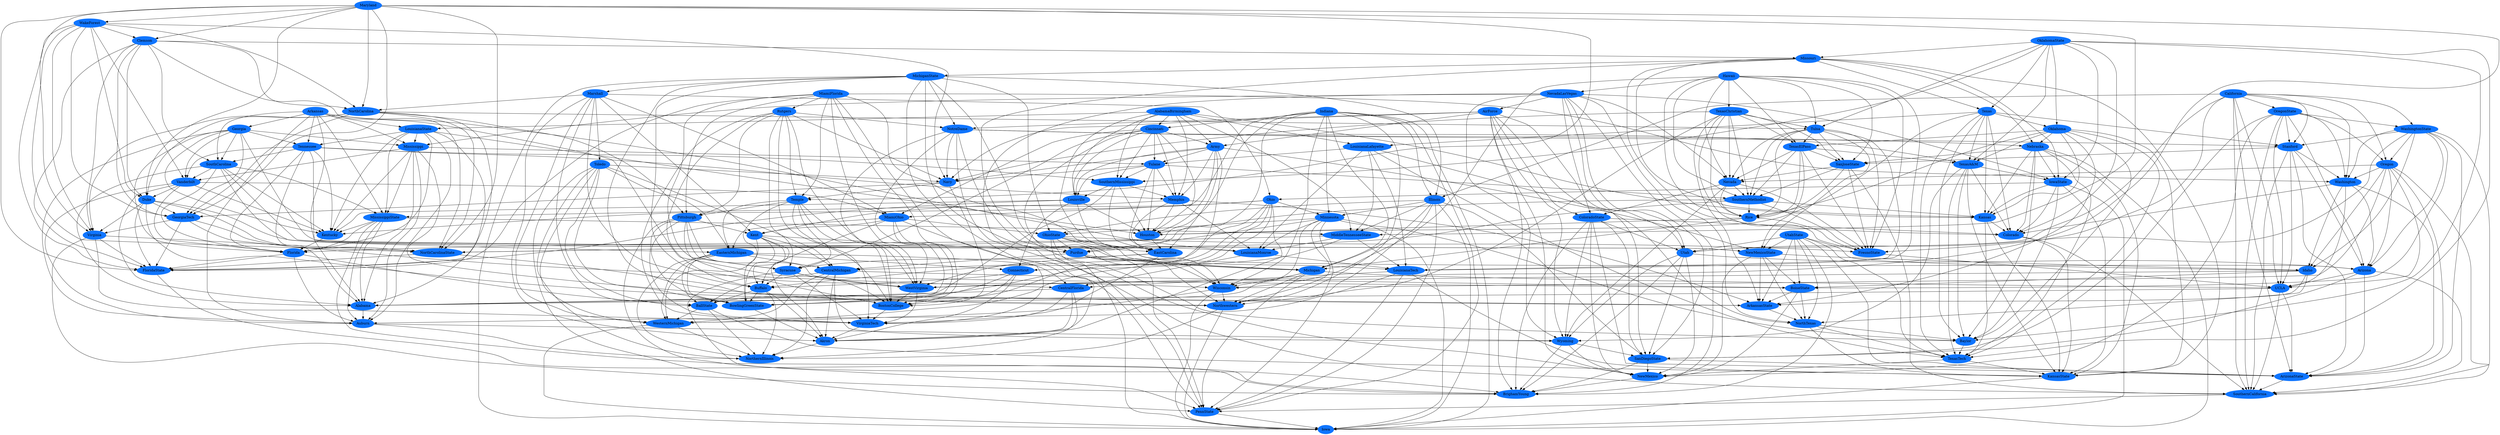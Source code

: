 digraph "foot" {
overlap = false;
outputorder = edgesfirst;
pack = false;
defaultdist = 10;
"AirForce" [
label = "AirForce"
style = "filled"
color = "#0F75FF"
]
"Akron" [
label = "Akron"
style = "filled"
color = "#0F75FF"
]
"Alabama" [
label = "Alabama"
style = "filled"
color = "#0F75FF"
]
"AlabamaBirmingham" [
label = "AlabamaBirmingham"
style = "filled"
color = "#0F75FF"
]
"Arizona" [
label = "Arizona"
style = "filled"
color = "#0F75FF"
]
"ArizonaState" [
label = "ArizonaState"
style = "filled"
color = "#0F75FF"
]
"Arkansas" [
label = "Arkansas"
style = "filled"
color = "#0F75FF"
]
"ArkansasState" [
label = "ArkansasState"
style = "filled"
color = "#0F75FF"
]
"Army" [
label = "Army"
style = "filled"
color = "#0F75FF"
]
"Auburn" [
label = "Auburn"
style = "filled"
color = "#0F75FF"
]
"BallState" [
label = "BallState"
style = "filled"
color = "#0F75FF"
]
"Baylor" [
label = "Baylor"
style = "filled"
color = "#0F75FF"
]
"BoiseState" [
label = "BoiseState"
style = "filled"
color = "#0F75FF"
]
"BostonCollege" [
label = "BostonCollege"
style = "filled"
color = "#0F75FF"
]
"BowlingGreenState" [
label = "BowlingGreenState"
style = "filled"
color = "#0F75FF"
]
"BrighamYoung" [
label = "BrighamYoung"
style = "filled"
color = "#0F75FF"
]
"Buffalo" [
label = "Buffalo"
style = "filled"
color = "#0F75FF"
]
"California" [
label = "California"
style = "filled"
color = "#0F75FF"
]
"CentralFlorida" [
label = "CentralFlorida"
style = "filled"
color = "#0F75FF"
]
"CentralMichigan" [
label = "CentralMichigan"
style = "filled"
color = "#0F75FF"
]
"Cincinnati" [
label = "Cincinnati"
style = "filled"
color = "#0F75FF"
]
"Clemson" [
label = "Clemson"
style = "filled"
color = "#0F75FF"
]
"Colorado" [
label = "Colorado"
style = "filled"
color = "#0F75FF"
]
"ColoradoState" [
label = "ColoradoState"
style = "filled"
color = "#0F75FF"
]
"Connecticut" [
label = "Connecticut"
style = "filled"
color = "#0F75FF"
]
"Duke" [
label = "Duke"
style = "filled"
color = "#0F75FF"
]
"EastCarolina" [
label = "EastCarolina"
style = "filled"
color = "#0F75FF"
]
"EasternMichigan" [
label = "EasternMichigan"
style = "filled"
color = "#0F75FF"
]
"Florida" [
label = "Florida"
style = "filled"
color = "#0F75FF"
]
"FloridaState" [
label = "FloridaState"
style = "filled"
color = "#0F75FF"
]
"FresnoState" [
label = "FresnoState"
style = "filled"
color = "#0F75FF"
]
"Georgia" [
label = "Georgia"
style = "filled"
color = "#0F75FF"
]
"GeorgiaTech" [
label = "GeorgiaTech"
style = "filled"
color = "#0F75FF"
]
"Hawaii" [
label = "Hawaii"
style = "filled"
color = "#0F75FF"
]
"Houston" [
label = "Houston"
style = "filled"
color = "#0F75FF"
]
"Idaho" [
label = "Idaho"
style = "filled"
color = "#0F75FF"
]
"Illinois" [
label = "Illinois"
style = "filled"
color = "#0F75FF"
]
"Indiana" [
label = "Indiana"
style = "filled"
color = "#0F75FF"
]
"Iowa" [
label = "Iowa"
style = "filled"
color = "#0F75FF"
]
"IowaState" [
label = "IowaState"
style = "filled"
color = "#0F75FF"
]
"Kansas" [
label = "Kansas"
style = "filled"
color = "#0F75FF"
]
"KansasState" [
label = "KansasState"
style = "filled"
color = "#0F75FF"
]
"Kent" [
label = "Kent"
style = "filled"
color = "#0F75FF"
]
"Kentucky" [
label = "Kentucky"
style = "filled"
color = "#0F75FF"
]
"LouisianaLafayette" [
label = "LouisianaLafayette"
style = "filled"
color = "#0F75FF"
]
"LouisianaMonroe" [
label = "LouisianaMonroe"
style = "filled"
color = "#0F75FF"
]
"LouisianaState" [
label = "LouisianaState"
style = "filled"
color = "#0F75FF"
]
"LouisianaTech" [
label = "LouisianaTech"
style = "filled"
color = "#0F75FF"
]
"Louisville" [
label = "Louisville"
style = "filled"
color = "#0F75FF"
]
"Marshall" [
label = "Marshall"
style = "filled"
color = "#0F75FF"
]
"Maryland" [
label = "Maryland"
style = "filled"
color = "#0F75FF"
]
"Memphis" [
label = "Memphis"
style = "filled"
color = "#0F75FF"
]
"MiamiFlorida" [
label = "MiamiFlorida"
style = "filled"
color = "#0F75FF"
]
"MiamiOhio" [
label = "MiamiOhio"
style = "filled"
color = "#0F75FF"
]
"Michigan" [
label = "Michigan"
style = "filled"
color = "#0F75FF"
]
"MichiganState" [
label = "MichiganState"
style = "filled"
color = "#0F75FF"
]
"MiddleTennesseeState" [
label = "MiddleTennesseeState"
style = "filled"
color = "#0F75FF"
]
"Minnesota" [
label = "Minnesota"
style = "filled"
color = "#0F75FF"
]
"Mississippi" [
label = "Mississippi"
style = "filled"
color = "#0F75FF"
]
"MississippiState" [
label = "MississippiState"
style = "filled"
color = "#0F75FF"
]
"Missouri" [
label = "Missouri"
style = "filled"
color = "#0F75FF"
]
"Navy" [
label = "Navy"
style = "filled"
color = "#0F75FF"
]
"Nebraska" [
label = "Nebraska"
style = "filled"
color = "#0F75FF"
]
"Nevada" [
label = "Nevada"
style = "filled"
color = "#0F75FF"
]
"NevadaLasVegas" [
label = "NevadaLasVegas"
style = "filled"
color = "#0F75FF"
]
"NewMexico" [
label = "NewMexico"
style = "filled"
color = "#0F75FF"
]
"NewMexicoState" [
label = "NewMexicoState"
style = "filled"
color = "#0F75FF"
]
"NorthCarolina" [
label = "NorthCarolina"
style = "filled"
color = "#0F75FF"
]
"NorthCarolinaState" [
label = "NorthCarolinaState"
style = "filled"
color = "#0F75FF"
]
"NorthTexas" [
label = "NorthTexas"
style = "filled"
color = "#0F75FF"
]
"NorthernIllinois" [
label = "NorthernIllinois"
style = "filled"
color = "#0F75FF"
]
"Northwestern" [
label = "Northwestern"
style = "filled"
color = "#0F75FF"
]
"NotreDame" [
label = "NotreDame"
style = "filled"
color = "#0F75FF"
]
"Ohio" [
label = "Ohio"
style = "filled"
color = "#0F75FF"
]
"OhioState" [
label = "OhioState"
style = "filled"
color = "#0F75FF"
]
"Oklahoma" [
label = "Oklahoma"
style = "filled"
color = "#0F75FF"
]
"OklahomaState" [
label = "OklahomaState"
style = "filled"
color = "#0F75FF"
]
"Oregon" [
label = "Oregon"
style = "filled"
color = "#0F75FF"
]
"OregonState" [
label = "OregonState"
style = "filled"
color = "#0F75FF"
]
"PennState" [
label = "PennState"
style = "filled"
color = "#0F75FF"
]
"Pittsburgh" [
label = "Pittsburgh"
style = "filled"
color = "#0F75FF"
]
"Purdue" [
label = "Purdue"
style = "filled"
color = "#0F75FF"
]
"Rice" [
label = "Rice"
style = "filled"
color = "#0F75FF"
]
"Rutgers" [
label = "Rutgers"
style = "filled"
color = "#0F75FF"
]
"SanDiegoState" [
label = "SanDiegoState"
style = "filled"
color = "#0F75FF"
]
"SanJoseState" [
label = "SanJoseState"
style = "filled"
color = "#0F75FF"
]
"SouthCarolina" [
label = "SouthCarolina"
style = "filled"
color = "#0F75FF"
]
"SouthernCalifornia" [
label = "SouthernCalifornia"
style = "filled"
color = "#0F75FF"
]
"SouthernMethodist" [
label = "SouthernMethodist"
style = "filled"
color = "#0F75FF"
]
"SouthernMississippi" [
label = "SouthernMississippi"
style = "filled"
color = "#0F75FF"
]
"Stanford" [
label = "Stanford"
style = "filled"
color = "#0F75FF"
]
"Syracuse" [
label = "Syracuse"
style = "filled"
color = "#0F75FF"
]
"Temple" [
label = "Temple"
style = "filled"
color = "#0F75FF"
]
"Tennessee" [
label = "Tennessee"
style = "filled"
color = "#0F75FF"
]
"Texas" [
label = "Texas"
style = "filled"
color = "#0F75FF"
]
"TexasA&M" [
label = "TexasA&M"
style = "filled"
color = "#0F75FF"
]
"TexasChristian" [
label = "TexasChristian"
style = "filled"
color = "#0F75FF"
]
"TexasElPaso" [
label = "TexasElPaso"
style = "filled"
color = "#0F75FF"
]
"TexasTech" [
label = "TexasTech"
style = "filled"
color = "#0F75FF"
]
"Toledo" [
label = "Toledo"
style = "filled"
color = "#0F75FF"
]
"Tulane" [
label = "Tulane"
style = "filled"
color = "#0F75FF"
]
"Tulsa" [
label = "Tulsa"
style = "filled"
color = "#0F75FF"
]
"UCLA" [
label = "UCLA"
style = "filled"
color = "#0F75FF"
]
"Utah" [
label = "Utah"
style = "filled"
color = "#0F75FF"
]
"UtahState" [
label = "UtahState"
style = "filled"
color = "#0F75FF"
]
"Vanderbilt" [
label = "Vanderbilt"
style = "filled"
color = "#0F75FF"
]
"Virginia" [
label = "Virginia"
style = "filled"
color = "#0F75FF"
]
"VirginiaTech" [
label = "VirginiaTech"
style = "filled"
color = "#0F75FF"
]
"WakeForest" [
label = "WakeForest"
style = "filled"
color = "#0F75FF"
]
"Washington" [
label = "Washington"
style = "filled"
color = "#0F75FF"
]
"WashingtonState" [
label = "WashingtonState"
style = "filled"
color = "#0F75FF"
]
"WestVirginia" [
label = "WestVirginia"
style = "filled"
color = "#0F75FF"
]
"WesternMichigan" [
label = "WesternMichigan"
style = "filled"
color = "#0F75FF"
]
"Wisconsin" [
label = "Wisconsin"
style = "filled"
color = "#0F75FF"
]
"Wyoming" [
label = "Wyoming"
style = "filled"
color = "#0F75FF"
]
	"NevadaLasVegas" -> "AirForce"	[weight = .01
	];
	"BowlingGreenState" -> "Akron"	[weight = .01
	];
	"Buffalo" -> "Akron"	[weight = .01
	];
	"CentralFlorida" -> "Akron"	[weight = .01
	];
	"CentralMichigan" -> "Akron"	[weight = .01
	];
	"Connecticut" -> "Akron"	[weight = .01
	];
	"Kent" -> "Akron"	[weight = .01
	];
	"Marshall" -> "Akron"	[weight = .01
	];
	"MiamiOhio" -> "Akron"	[weight = .01
	];
	"Ohio" -> "Akron"	[weight = .01
	];
	"VirginiaTech" -> "Akron"	[weight = .01
	];
	"Arkansas" -> "Alabama"	[weight = .01
	];
	"CentralFlorida" -> "Alabama"	[weight = .01
	];
	"LouisianaState" -> "Alabama"	[weight = .01
	];
	"Mississippi" -> "Alabama"	[weight = .01
	];
	"MississippiState" -> "Alabama"	[weight = .01
	];
	"SouthCarolina" -> "Alabama"	[weight = .01
	];
	"SouthernMississippi" -> "Alabama"	[weight = .01
	];
	"Tennessee" -> "Alabama"	[weight = .01
	];
	"UCLA" -> "Alabama"	[weight = .01
	];
	"Vanderbilt" -> "Alabama"	[weight = .01
	];
	"OhioState" -> "Arizona"	[weight = .01
	];
	"Oregon" -> "Arizona"	[weight = .01
	];
	"OregonState" -> "Arizona"	[weight = .01
	];
	"Stanford" -> "Arizona"	[weight = .01
	];
	"Utah" -> "Arizona"	[weight = .01
	];
	"Washington" -> "Arizona"	[weight = .01
	];
	"WashingtonState" -> "Arizona"	[weight = .01
	];
	"Arizona" -> "ArizonaState"	[weight = .01
	];
	"California" -> "ArizonaState"	[weight = .01
	];
	"ColoradoState" -> "ArizonaState"	[weight = .01
	];
	"Oregon" -> "ArizonaState"	[weight = .01
	];
	"SanDiegoState" -> "ArizonaState"	[weight = .01
	];
	"Stanford" -> "ArizonaState"	[weight = .01
	];
	"UCLA" -> "ArizonaState"	[weight = .01
	];
	"UtahState" -> "ArizonaState"	[weight = .01
	];
	"Washington" -> "ArizonaState"	[weight = .01
	];
	"WashingtonState" -> "ArizonaState"	[weight = .01
	];
	"BoiseState" -> "ArkansasState"	[weight = .01
	];
	"Idaho" -> "ArkansasState"	[weight = .01
	];
	"Memphis" -> "ArkansasState"	[weight = .01
	];
	"Mississippi" -> "ArkansasState"	[weight = .01
	];
	"NewMexicoState" -> "ArkansasState"	[weight = .01
	];
	"NorthCarolinaState" -> "ArkansasState"	[weight = .01
	];
	"Oklahoma" -> "ArkansasState"	[weight = .01
	];
	"TexasChristian" -> "ArkansasState"	[weight = .01
	];
	"UtahState" -> "ArkansasState"	[weight = .01
	];
	"AirForce" -> "Army"	[weight = .01
	];
	"AlabamaBirmingham" -> "Army"	[weight = .01
	];
	"Cincinnati" -> "Army"	[weight = .01
	];
	"Alabama" -> "Auburn"	[weight = .01
	];
	"Arkansas" -> "Auburn"	[weight = .01
	];
	"Florida" -> "Auburn"	[weight = .01
	];
	"Georgia" -> "Auburn"	[weight = .01
	];
	"LouisianaState" -> "Auburn"	[weight = .01
	];
	"LouisianaTech" -> "Auburn"	[weight = .01
	];
	"Mississippi" -> "Auburn"	[weight = .01
	];
	"MississippiState" -> "Auburn"	[weight = .01
	];
	"Vanderbilt" -> "Auburn"	[weight = .01
	];
	"Buffalo" -> "BallState"	[weight = .01
	];
	"CentralMichigan" -> "BallState"	[weight = .01
	];
	"Connecticut" -> "BallState"	[weight = .01
	];
	"EasternMichigan" -> "BallState"	[weight = .01
	];
	"Florida" -> "BallState"	[weight = .01
	];
	"MiamiOhio" -> "BallState"	[weight = .01
	];
	"Toledo" -> "BallState"	[weight = .01
	];
	"IowaState" -> "Baylor"	[weight = .01
	];
	"Minnesota" -> "Baylor"	[weight = .01
	];
	"Missouri" -> "Baylor"	[weight = .01
	];
	"Nebraska" -> "Baylor"	[weight = .01
	];
	"NorthTexas" -> "Baylor"	[weight = .01
	];
	"Oklahoma" -> "Baylor"	[weight = .01
	];
	"OklahomaState" -> "Baylor"	[weight = .01
	];
	"Texas" -> "Baylor"	[weight = .01
	];
	"TexasA&M" -> "Baylor"	[weight = .01
	];
	"Arkansas" -> "BoiseState"	[weight = .01
	];
	"CentralMichigan" -> "BoiseState"	[weight = .01
	];
	"Idaho" -> "BoiseState"	[weight = .01
	];
	"NewMexicoState" -> "BoiseState"	[weight = .01
	];
	"UtahState" -> "BoiseState"	[weight = .01
	];
	"WashingtonState" -> "BoiseState"	[weight = .01
	];
	"Army" -> "BostonCollege"	[weight = .01
	];
	"Connecticut" -> "BostonCollege"	[weight = .01
	];
	"MiamiFlorida" -> "BostonCollege"	[weight = .01
	];
	"Navy" -> "BostonCollege"	[weight = .01
	];
	"NotreDame" -> "BostonCollege"	[weight = .01
	];
	"Pittsburgh" -> "BostonCollege"	[weight = .01
	];
	"Rutgers" -> "BostonCollege"	[weight = .01
	];
	"Syracuse" -> "BostonCollege"	[weight = .01
	];
	"Temple" -> "BostonCollege"	[weight = .01
	];
	"WestVirginia" -> "BostonCollege"	[weight = .01
	];
	"Buffalo" -> "BowlingGreenState"	[weight = .01
	];
	"EasternMichigan" -> "BowlingGreenState"	[weight = .01
	];
	"Kent" -> "BowlingGreenState"	[weight = .01
	];
	"Marshall" -> "BowlingGreenState"	[weight = .01
	];
	"MiamiOhio" -> "BowlingGreenState"	[weight = .01
	];
	"Michigan" -> "BowlingGreenState"	[weight = .01
	];
	"Ohio" -> "BowlingGreenState"	[weight = .01
	];
	"Pittsburgh" -> "BowlingGreenState"	[weight = .01
	];
	"Temple" -> "BowlingGreenState"	[weight = .01
	];
	"Toledo" -> "BowlingGreenState"	[weight = .01
	];
	"AirForce" -> "BrighamYoung"	[weight = .01
	];
	"ColoradoState" -> "BrighamYoung"	[weight = .01
	];
	"FloridaState" -> "BrighamYoung"	[weight = .01
	];
	"MississippiState" -> "BrighamYoung"	[weight = .01
	];
	"NevadaLasVegas" -> "BrighamYoung"	[weight = .01
	];
	"NewMexico" -> "BrighamYoung"	[weight = .01
	];
	"SanDiegoState" -> "BrighamYoung"	[weight = .01
	];
	"Syracuse" -> "BrighamYoung"	[weight = .01
	];
	"Utah" -> "BrighamYoung"	[weight = .01
	];
	"UtahState" -> "BrighamYoung"	[weight = .01
	];
	"Virginia" -> "BrighamYoung"	[weight = .01
	];
	"Wyoming" -> "BrighamYoung"	[weight = .01
	];
	"Connecticut" -> "Buffalo"	[weight = .01
	];
	"Kent" -> "Buffalo"	[weight = .01
	];
	"Marshall" -> "Buffalo"	[weight = .01
	];
	"MiamiOhio" -> "Buffalo"	[weight = .01
	];
	"Ohio" -> "Buffalo"	[weight = .01
	];
	"Rutgers" -> "Buffalo"	[weight = .01
	];
	"Syracuse" -> "Buffalo"	[weight = .01
	];
	"EasternMichigan" -> "CentralFlorida"	[weight = .01
	];
	"GeorgiaTech" -> "CentralFlorida"	[weight = .01
	];
	"LouisianaMonroe" -> "CentralFlorida"	[weight = .01
	];
	"LouisianaTech" -> "CentralFlorida"	[weight = .01
	];
	"EasternMichigan" -> "CentralMichigan"	[weight = .01
	];
	"Kent" -> "CentralMichigan"	[weight = .01
	];
	"Ohio" -> "CentralMichigan"	[weight = .01
	];
	"Purdue" -> "CentralMichigan"	[weight = .01
	];
	"Toledo" -> "CentralMichigan"	[weight = .01
	];
	"AlabamaBirmingham" -> "Cincinnati"	[weight = .01
	];
	"Indiana" -> "Cincinnati"	[weight = .01
	];
	"Maryland" -> "Clemson"	[weight = .01
	];
	"WakeForest" -> "Clemson"	[weight = .01
	];
	"ColoradoState" -> "Colorado"	[weight = .01
	];
	"IowaState" -> "Colorado"	[weight = .01
	];
	"Kansas" -> "Colorado"	[weight = .01
	];
	"Missouri" -> "Colorado"	[weight = .01
	];
	"Nebraska" -> "Colorado"	[weight = .01
	];
	"OklahomaState" -> "Colorado"	[weight = .01
	];
	"Texas" -> "Colorado"	[weight = .01
	];
	"TexasA&M" -> "Colorado"	[weight = .01
	];
	"Washington" -> "Colorado"	[weight = .01
	];
	"AirForce" -> "ColoradoState"	[weight = .01
	];
	"Nevada" -> "ColoradoState"	[weight = .01
	];
	"NevadaLasVegas" -> "ColoradoState"	[weight = .01
	];
	"EasternMichigan" -> "Connecticut"	[weight = .01
	];
	"Louisville" -> "Connecticut"	[weight = .01
	];
	"MiddleTennesseeState" -> "Connecticut"	[weight = .01
	];
	"Clemson" -> "Duke"	[weight = .01
	];
	"Maryland" -> "Duke"	[weight = .01
	];
	"NorthCarolina" -> "Duke"	[weight = .01
	];
	"Vanderbilt" -> "Duke"	[weight = .01
	];
	"WakeForest" -> "Duke"	[weight = .01
	];
	"AlabamaBirmingham" -> "EastCarolina"	[weight = .01
	];
	"Army" -> "EastCarolina"	[weight = .01
	];
	"Duke" -> "EastCarolina"	[weight = .01
	];
	"Houston" -> "EastCarolina"	[weight = .01
	];
	"Louisville" -> "EastCarolina"	[weight = .01
	];
	"Memphis" -> "EastCarolina"	[weight = .01
	];
	"SouthernMississippi" -> "EastCarolina"	[weight = .01
	];
	"Tulane" -> "EastCarolina"	[weight = .01
	];
	"MiamiOhio" -> "EasternMichigan"	[weight = .01
	];
	"SouthCarolina" -> "EasternMichigan"	[weight = .01
	];
	"Temple" -> "EasternMichigan"	[weight = .01
	];
	"Toledo" -> "EasternMichigan"	[weight = .01
	];
	"Georgia" -> "Florida"	[weight = .01
	];
	"Kentucky" -> "Florida"	[weight = .01
	];
	"LouisianaState" -> "Florida"	[weight = .01
	];
	"MiddleTennesseeState" -> "Florida"	[weight = .01
	];
	"MississippiState" -> "Florida"	[weight = .01
	];
	"SouthCarolina" -> "Florida"	[weight = .01
	];
	"Tennessee" -> "Florida"	[weight = .01
	];
	"Vanderbilt" -> "Florida"	[weight = .01
	];
	"Clemson" -> "FloridaState"	[weight = .01
	];
	"Duke" -> "FloridaState"	[weight = .01
	];
	"Florida" -> "FloridaState"	[weight = .01
	];
	"GeorgiaTech" -> "FloridaState"	[weight = .01
	];
	"Louisville" -> "FloridaState"	[weight = .01
	];
	"Maryland" -> "FloridaState"	[weight = .01
	];
	"MiamiFlorida" -> "FloridaState"	[weight = .01
	];
	"NorthCarolina" -> "FloridaState"	[weight = .01
	];
	"NorthCarolinaState" -> "FloridaState"	[weight = .01
	];
	"Virginia" -> "FloridaState"	[weight = .01
	];
	"WakeForest" -> "FloridaState"	[weight = .01
	];
	"California" -> "FresnoState"	[weight = .01
	];
	"Hawaii" -> "FresnoState"	[weight = .01
	];
	"Nevada" -> "FresnoState"	[weight = .01
	];
	"OhioState" -> "FresnoState"	[weight = .01
	];
	"Rice" -> "FresnoState"	[weight = .01
	];
	"SanJoseState" -> "FresnoState"	[weight = .01
	];
	"SouthernMethodist" -> "FresnoState"	[weight = .01
	];
	"TexasChristian" -> "FresnoState"	[weight = .01
	];
	"TexasElPaso" -> "FresnoState"	[weight = .01
	];
	"Tulsa" -> "FresnoState"	[weight = .01
	];
	"Arkansas" -> "Georgia"	[weight = .01
	];
	"Clemson" -> "GeorgiaTech"	[weight = .01
	];
	"Duke" -> "GeorgiaTech"	[weight = .01
	];
	"Georgia" -> "GeorgiaTech"	[weight = .01
	];
	"Maryland" -> "GeorgiaTech"	[weight = .01
	];
	"Navy" -> "GeorgiaTech"	[weight = .01
	];
	"NorthCarolina" -> "GeorgiaTech"	[weight = .01
	];
	"WakeForest" -> "GeorgiaTech"	[weight = .01
	];
	"Army" -> "Houston"	[weight = .01
	];
	"Cincinnati" -> "Houston"	[weight = .01
	];
	"LouisianaState" -> "Houston"	[weight = .01
	];
	"Louisville" -> "Houston"	[weight = .01
	];
	"Memphis" -> "Houston"	[weight = .01
	];
	"Rice" -> "Houston"	[weight = .01
	];
	"SouthernMethodist" -> "Houston"	[weight = .01
	];
	"SouthernMississippi" -> "Houston"	[weight = .01
	];
	"Texas" -> "Houston"	[weight = .01
	];
	"Tulane" -> "Houston"	[weight = .01
	];
	"NewMexicoState" -> "Idaho"	[weight = .01
	];
	"Oregon" -> "Idaho"	[weight = .01
	];
	"UtahState" -> "Idaho"	[weight = .01
	];
	"Washington" -> "Idaho"	[weight = .01
	];
	"WashingtonState" -> "Idaho"	[weight = .01
	];
	"California" -> "Illinois"	[weight = .01
	];
	"Indiana" -> "Illinois"	[weight = .01
	];
	"MichiganState" -> "Illinois"	[weight = .01
	];
	"Illinois" -> "Iowa"	[weight = .01
	];
	"Indiana" -> "Iowa"	[weight = .01
	];
	"IowaState" -> "Iowa"	[weight = .01
	];
	"KansasState" -> "Iowa"	[weight = .01
	];
	"MichiganState" -> "Iowa"	[weight = .01
	];
	"Minnesota" -> "Iowa"	[weight = .01
	];
	"Nebraska" -> "Iowa"	[weight = .01
	];
	"Northwestern" -> "Iowa"	[weight = .01
	];
	"OhioState" -> "Iowa"	[weight = .01
	];
	"PennState" -> "Iowa"	[weight = .01
	];
	"WesternMichigan" -> "Iowa"	[weight = .01
	];
	"Wisconsin" -> "Iowa"	[weight = .01
	];
	"Missouri" -> "IowaState"	[weight = .01
	];
	"Nebraska" -> "IowaState"	[weight = .01
	];
	"NevadaLasVegas" -> "IowaState"	[weight = .01
	];
	"OklahomaState" -> "IowaState"	[weight = .01
	];
	"TexasA&M" -> "IowaState"	[weight = .01
	];
	"AlabamaBirmingham" -> "Kansas"	[weight = .01
	];
	"IowaState" -> "Kansas"	[weight = .01
	];
	"Missouri" -> "Kansas"	[weight = .01
	];
	"Nebraska" -> "Kansas"	[weight = .01
	];
	"Oklahoma" -> "Kansas"	[weight = .01
	];
	"SouthernMethodist" -> "Kansas"	[weight = .01
	];
	"Texas" -> "Kansas"	[weight = .01
	];
	"BallState" -> "KansasState"	[weight = .01
	];
	"Colorado" -> "KansasState"	[weight = .01
	];
	"IowaState" -> "KansasState"	[weight = .01
	];
	"Kansas" -> "KansasState"	[weight = .01
	];
	"LouisianaTech" -> "KansasState"	[weight = .01
	];
	"Missouri" -> "KansasState"	[weight = .01
	];
	"Nebraska" -> "KansasState"	[weight = .01
	];
	"NorthTexas" -> "KansasState"	[weight = .01
	];
	"Oklahoma" -> "KansasState"	[weight = .01
	];
	"TexasA&M" -> "KansasState"	[weight = .01
	];
	"TexasTech" -> "KansasState"	[weight = .01
	];
	"Marshall" -> "Kent"	[weight = .01
	];
	"MiamiOhio" -> "Kent"	[weight = .01
	];
	"Ohio" -> "Kent"	[weight = .01
	];
	"Pittsburgh" -> "Kent"	[weight = .01
	];
	"Georgia" -> "Kentucky"	[weight = .01
	];
	"Indiana" -> "Kentucky"	[weight = .01
	];
	"LouisianaState" -> "Kentucky"	[weight = .01
	];
	"Louisville" -> "Kentucky"	[weight = .01
	];
	"Mississippi" -> "Kentucky"	[weight = .01
	];
	"MississippiState" -> "Kentucky"	[weight = .01
	];
	"SouthCarolina" -> "Kentucky"	[weight = .01
	];
	"Tennessee" -> "Kentucky"	[weight = .01
	];
	"Vanderbilt" -> "Kentucky"	[weight = .01
	];
	"AlabamaBirmingham" -> "LouisianaLafayette"	[weight = .01
	];
	"Texas" -> "LouisianaLafayette"	[weight = .01
	];
	"Arkansas" -> "LouisianaMonroe"	[weight = .01
	];
	"LouisianaLafayette" -> "LouisianaMonroe"	[weight = .01
	];
	"Memphis" -> "LouisianaMonroe"	[weight = .01
	];
	"MiddleTennesseeState" -> "LouisianaMonroe"	[weight = .01
	];
	"Minnesota" -> "LouisianaMonroe"	[weight = .01
	];
	"Tennessee" -> "LouisianaMonroe"	[weight = .01
	];
	"AlabamaBirmingham" -> "LouisianaState"	[weight = .01
	];
	"Arkansas" -> "LouisianaState"	[weight = .01
	];
	"Hawaii" -> "LouisianaTech"	[weight = .01
	];
	"LouisianaLafayette" -> "LouisianaTech"	[weight = .01
	];
	"LouisianaMonroe" -> "LouisianaTech"	[weight = .01
	];
	"MiamiFlorida" -> "LouisianaTech"	[weight = .01
	];
	"MiddleTennesseeState" -> "LouisianaTech"	[weight = .01
	];
	"Tulsa" -> "LouisianaTech"	[weight = .01
	];
	"AlabamaBirmingham" -> "Louisville"	[weight = .01
	];
	"Army" -> "Louisville"	[weight = .01
	];
	"Cincinnati" -> "Louisville"	[weight = .01
	];
	"SouthernMississippi" -> "Louisville"	[weight = .01
	];
	"Tulane" -> "Louisville"	[weight = .01
	];
	"MichiganState" -> "Marshall"	[weight = .01
	];
	"AlabamaBirmingham" -> "Memphis"	[weight = .01
	];
	"Army" -> "Memphis"	[weight = .01
	];
	"Cincinnati" -> "Memphis"	[weight = .01
	];
	"SouthernMississippi" -> "Memphis"	[weight = .01
	];
	"Tennessee" -> "Memphis"	[weight = .01
	];
	"Tulane" -> "Memphis"	[weight = .01
	];
	"Cincinnati" -> "MiamiOhio"	[weight = .01
	];
	"Marshall" -> "MiamiOhio"	[weight = .01
	];
	"Ohio" -> "MiamiOhio"	[weight = .01
	];
	"Vanderbilt" -> "MiamiOhio"	[weight = .01
	];
	"Illinois" -> "Michigan"	[weight = .01
	];
	"Indiana" -> "Michigan"	[weight = .01
	];
	"MichiganState" -> "Michigan"	[weight = .01
	];
	"OhioState" -> "Michigan"	[weight = .01
	];
	"Purdue" -> "Michigan"	[weight = .01
	];
	"Rice" -> "Michigan"	[weight = .01
	];
	"Missouri" -> "MichiganState"	[weight = .01
	];
	"AlabamaBirmingham" -> "MiddleTennesseeState"	[weight = .01
	];
	"Illinois" -> "MiddleTennesseeState"	[weight = .01
	];
	"LouisianaLafayette" -> "MiddleTennesseeState"	[weight = .01
	];
	"Maryland" -> "MiddleTennesseeState"	[weight = .01
	];
	"MississippiState" -> "MiddleTennesseeState"	[weight = .01
	];
	"Illinois" -> "Minnesota"	[weight = .01
	];
	"Indiana" -> "Minnesota"	[weight = .01
	];
	"Ohio" -> "Minnesota"	[weight = .01
	];
	"Arkansas" -> "Mississippi"	[weight = .01
	];
	"Georgia" -> "Mississippi"	[weight = .01
	];
	"LouisianaState" -> "Mississippi"	[weight = .01
	];
	"NevadaLasVegas" -> "Mississippi"	[weight = .01
	];
	"Arkansas" -> "MississippiState"	[weight = .01
	];
	"LouisianaState" -> "MississippiState"	[weight = .01
	];
	"Memphis" -> "MississippiState"	[weight = .01
	];
	"Mississippi" -> "MississippiState"	[weight = .01
	];
	"SouthCarolina" -> "MississippiState"	[weight = .01
	];
	"Clemson" -> "Missouri"	[weight = .01
	];
	"OklahomaState" -> "Missouri"	[weight = .01
	];
	"AirForce" -> "Navy"	[weight = .01
	];
	"Army" -> "Navy"	[weight = .01
	];
	"NotreDame" -> "Navy"	[weight = .01
	];
	"Rutgers" -> "Navy"	[weight = .01
	];
	"TexasChristian" -> "Navy"	[weight = .01
	];
	"Toledo" -> "Navy"	[weight = .01
	];
	"Tulane" -> "Navy"	[weight = .01
	];
	"WakeForest" -> "Navy"	[weight = .01
	];
	"Missouri" -> "Nebraska"	[weight = .01
	];
	"NotreDame" -> "Nebraska"	[weight = .01
	];
	"Oklahoma" -> "Nebraska"	[weight = .01
	];
	"Hawaii" -> "Nevada"	[weight = .01
	];
	"NevadaLasVegas" -> "Nevada"	[weight = .01
	];
	"Oregon" -> "Nevada"	[weight = .01
	];
	"SanJoseState" -> "Nevada"	[weight = .01
	];
	"TexasChristian" -> "Nevada"	[weight = .01
	];
	"TexasElPaso" -> "Nevada"	[weight = .01
	];
	"Tulsa" -> "Nevada"	[weight = .01
	];
	"Hawaii" -> "NevadaLasVegas"	[weight = .01
	];
	"AirForce" -> "NewMexico"	[weight = .01
	];
	"BoiseState" -> "NewMexico"	[weight = .01
	];
	"ColoradoState" -> "NewMexico"	[weight = .01
	];
	"NevadaLasVegas" -> "NewMexico"	[weight = .01
	];
	"NewMexicoState" -> "NewMexico"	[weight = .01
	];
	"OregonState" -> "NewMexico"	[weight = .01
	];
	"SanDiegoState" -> "NewMexico"	[weight = .01
	];
	"TexasTech" -> "NewMexico"	[weight = .01
	];
	"Utah" -> "NewMexico"	[weight = .01
	];
	"Wyoming" -> "NewMexico"	[weight = .01
	];
	"Army" -> "NewMexicoState"	[weight = .01
	];
	"Georgia" -> "NewMexicoState"	[weight = .01
	];
	"SouthCarolina" -> "NewMexicoState"	[weight = .01
	];
	"TexasElPaso" -> "NewMexicoState"	[weight = .01
	];
	"Tulsa" -> "NewMexicoState"	[weight = .01
	];
	"UtahState" -> "NewMexicoState"	[weight = .01
	];
	"Clemson" -> "NorthCarolina"	[weight = .01
	];
	"Marshall" -> "NorthCarolina"	[weight = .01
	];
	"Maryland" -> "NorthCarolina"	[weight = .01
	];
	"WakeForest" -> "NorthCarolina"	[weight = .01
	];
	"Clemson" -> "NorthCarolinaState"	[weight = .01
	];
	"Duke" -> "NorthCarolinaState"	[weight = .01
	];
	"GeorgiaTech" -> "NorthCarolinaState"	[weight = .01
	];
	"Indiana" -> "NorthCarolinaState"	[weight = .01
	];
	"Maryland" -> "NorthCarolinaState"	[weight = .01
	];
	"NorthCarolina" -> "NorthCarolinaState"	[weight = .01
	];
	"SouthernMethodist" -> "NorthCarolinaState"	[weight = .01
	];
	"Virginia" -> "NorthCarolinaState"	[weight = .01
	];
	"WakeForest" -> "NorthCarolinaState"	[weight = .01
	];
	"ArkansasState" -> "NorthTexas"	[weight = .01
	];
	"BoiseState" -> "NorthTexas"	[weight = .01
	];
	"Idaho" -> "NorthTexas"	[weight = .01
	];
	"LouisianaLafayette" -> "NorthTexas"	[weight = .01
	];
	"NevadaLasVegas" -> "NorthTexas"	[weight = .01
	];
	"NewMexicoState" -> "NorthTexas"	[weight = .01
	];
	"UtahState" -> "NorthTexas"	[weight = .01
	];
	"Akron" -> "NorthernIllinois"	[weight = .01
	];
	"Auburn" -> "NorthernIllinois"	[weight = .01
	];
	"BallState" -> "NorthernIllinois"	[weight = .01
	];
	"Buffalo" -> "NorthernIllinois"	[weight = .01
	];
	"CentralFlorida" -> "NorthernIllinois"	[weight = .01
	];
	"CentralMichigan" -> "NorthernIllinois"	[weight = .01
	];
	"EasternMichigan" -> "NorthernIllinois"	[weight = .01
	];
	"Northwestern" -> "NorthernIllinois"	[weight = .01
	];
	"Toledo" -> "NorthernIllinois"	[weight = .01
	];
	"WesternMichigan" -> "NorthernIllinois"	[weight = .01
	];
	"Duke" -> "Northwestern"	[weight = .01
	];
	"Illinois" -> "Northwestern"	[weight = .01
	];
	"Indiana" -> "Northwestern"	[weight = .01
	];
	"Michigan" -> "Northwestern"	[weight = .01
	];
	"MichiganState" -> "Northwestern"	[weight = .01
	];
	"Minnesota" -> "Northwestern"	[weight = .01
	];
	"Purdue" -> "Northwestern"	[weight = .01
	];
	"TexasChristian" -> "Northwestern"	[weight = .01
	];
	"Wisconsin" -> "Northwestern"	[weight = .01
	];
	"AirForce" -> "NotreDame"	[weight = .01
	];
	"MichiganState" -> "NotreDame"	[weight = .01
	];
	"Rutgers" -> "NotreDame"	[weight = .01
	];
	"IowaState" -> "Ohio"	[weight = .01
	];
	"Marshall" -> "Ohio"	[weight = .01
	];
	"Illinois" -> "OhioState"	[weight = .01
	];
	"MiamiOhio" -> "OhioState"	[weight = .01
	];
	"MichiganState" -> "OhioState"	[weight = .01
	];
	"Minnesota" -> "OhioState"	[weight = .01
	];
	"OklahomaState" -> "Oklahoma"	[weight = .01
	];
	"Texas" -> "Oklahoma"	[weight = .01
	];
	"California" -> "Oregon"	[weight = .01
	];
	"OregonState" -> "Oregon"	[weight = .01
	];
	"WashingtonState" -> "Oregon"	[weight = .01
	];
	"California" -> "OregonState"	[weight = .01
	];
	"Illinois" -> "PennState"	[weight = .01
	];
	"Indiana" -> "PennState"	[weight = .01
	];
	"LouisianaTech" -> "PennState"	[weight = .01
	];
	"Michigan" -> "PennState"	[weight = .01
	];
	"MichiganState" -> "PennState"	[weight = .01
	];
	"Minnesota" -> "PennState"	[weight = .01
	];
	"OhioState" -> "PennState"	[weight = .01
	];
	"Pittsburgh" -> "PennState"	[weight = .01
	];
	"Purdue" -> "PennState"	[weight = .01
	];
	"SouthernCalifornia" -> "PennState"	[weight = .01
	];
	"Toledo" -> "PennState"	[weight = .01
	];
	"MiamiFlorida" -> "Pittsburgh"	[weight = .01
	];
	"NorthCarolina" -> "Pittsburgh"	[weight = .01
	];
	"Rutgers" -> "Pittsburgh"	[weight = .01
	];
	"Temple" -> "Pittsburgh"	[weight = .01
	];
	"Indiana" -> "Purdue"	[weight = .01
	];
	"Kent" -> "Purdue"	[weight = .01
	];
	"MichiganState" -> "Purdue"	[weight = .01
	];
	"Minnesota" -> "Purdue"	[weight = .01
	];
	"NotreDame" -> "Purdue"	[weight = .01
	];
	"OhioState" -> "Purdue"	[weight = .01
	];
	"Hawaii" -> "Rice"	[weight = .01
	];
	"Nevada" -> "Rice"	[weight = .01
	];
	"Oklahoma" -> "Rice"	[weight = .01
	];
	"SanJoseState" -> "Rice"	[weight = .01
	];
	"SouthernMethodist" -> "Rice"	[weight = .01
	];
	"TexasChristian" -> "Rice"	[weight = .01
	];
	"TexasElPaso" -> "Rice"	[weight = .01
	];
	"Tulsa" -> "Rice"	[weight = .01
	];
	"MiamiFlorida" -> "Rutgers"	[weight = .01
	];
	"AirForce" -> "SanDiegoState"	[weight = .01
	];
	"Arizona" -> "SanDiegoState"	[weight = .01
	];
	"ColoradoState" -> "SanDiegoState"	[weight = .01
	];
	"Illinois" -> "SanDiegoState"	[weight = .01
	];
	"NevadaLasVegas" -> "SanDiegoState"	[weight = .01
	];
	"OregonState" -> "SanDiegoState"	[weight = .01
	];
	"Utah" -> "SanDiegoState"	[weight = .01
	];
	"Wyoming" -> "SanDiegoState"	[weight = .01
	];
	"Hawaii" -> "SanJoseState"	[weight = .01
	];
	"Nebraska" -> "SanJoseState"	[weight = .01
	];
	"Stanford" -> "SanJoseState"	[weight = .01
	];
	"TexasChristian" -> "SanJoseState"	[weight = .01
	];
	"TexasElPaso" -> "SanJoseState"	[weight = .01
	];
	"Tulsa" -> "SanJoseState"	[weight = .01
	];
	"Arkansas" -> "SouthCarolina"	[weight = .01
	];
	"Clemson" -> "SouthCarolina"	[weight = .01
	];
	"Georgia" -> "SouthCarolina"	[weight = .01
	];
	"Tennessee" -> "SouthCarolina"	[weight = .01
	];
	"Arizona" -> "SouthernCalifornia"	[weight = .01
	];
	"ArizonaState" -> "SouthernCalifornia"	[weight = .01
	];
	"California" -> "SouthernCalifornia"	[weight = .01
	];
	"Colorado" -> "SouthernCalifornia"	[weight = .01
	];
	"NotreDame" -> "SouthernCalifornia"	[weight = .01
	];
	"Oregon" -> "SouthernCalifornia"	[weight = .01
	];
	"OregonState" -> "SouthernCalifornia"	[weight = .01
	];
	"SanJoseState" -> "SouthernCalifornia"	[weight = .01
	];
	"Stanford" -> "SouthernCalifornia"	[weight = .01
	];
	"UCLA" -> "SouthernCalifornia"	[weight = .01
	];
	"WashingtonState" -> "SouthernCalifornia"	[weight = .01
	];
	"Hawaii" -> "SouthernMethodist"	[weight = .01
	];
	"Nevada" -> "SouthernMethodist"	[weight = .01
	];
	"SanJoseState" -> "SouthernMethodist"	[weight = .01
	];
	"TexasChristian" -> "SouthernMethodist"	[weight = .01
	];
	"TexasElPaso" -> "SouthernMethodist"	[weight = .01
	];
	"Tulane" -> "SouthernMethodist"	[weight = .01
	];
	"Tulsa" -> "SouthernMethodist"	[weight = .01
	];
	"AlabamaBirmingham" -> "SouthernMississippi"	[weight = .01
	];
	"Cincinnati" -> "SouthernMississippi"	[weight = .01
	];
	"OklahomaState" -> "SouthernMississippi"	[weight = .01
	];
	"Tennessee" -> "SouthernMississippi"	[weight = .01
	];
	"Tulane" -> "SouthernMississippi"	[weight = .01
	];
	"California" -> "Stanford"	[weight = .01
	];
	"NotreDame" -> "Stanford"	[weight = .01
	];
	"OregonState" -> "Stanford"	[weight = .01
	];
	"Texas" -> "Stanford"	[weight = .01
	];
	"WashingtonState" -> "Stanford"	[weight = .01
	];
	"Cincinnati" -> "Syracuse"	[weight = .01
	];
	"EastCarolina" -> "Syracuse"	[weight = .01
	];
	"MiamiFlorida" -> "Syracuse"	[weight = .01
	];
	"Pittsburgh" -> "Syracuse"	[weight = .01
	];
	"Rutgers" -> "Syracuse"	[weight = .01
	];
	"Temple" -> "Syracuse"	[weight = .01
	];
	"Maryland" -> "Temple"	[weight = .01
	];
	"MiamiFlorida" -> "Temple"	[weight = .01
	];
	"Navy" -> "Temple"	[weight = .01
	];
	"Rutgers" -> "Temple"	[weight = .01
	];
	"Arkansas" -> "Tennessee"	[weight = .01
	];
	"Georgia" -> "Tennessee"	[weight = .01
	];
	"LouisianaState" -> "Tennessee"	[weight = .01
	];
	"Missouri" -> "Texas"	[weight = .01
	];
	"OklahomaState" -> "Texas"	[weight = .01
	];
	"NotreDame" -> "TexasA&M"	[weight = .01
	];
	"Oklahoma" -> "TexasA&M"	[weight = .01
	];
	"OklahomaState" -> "TexasA&M"	[weight = .01
	];
	"Texas" -> "TexasA&M"	[weight = .01
	];
	"TexasElPaso" -> "TexasA&M"	[weight = .01
	];
	"Hawaii" -> "TexasChristian"	[weight = .01
	];
	"Hawaii" -> "TexasElPaso"	[weight = .01
	];
	"Oklahoma" -> "TexasElPaso"	[weight = .01
	];
	"TexasChristian" -> "TexasElPaso"	[weight = .01
	];
	"Tulsa" -> "TexasElPaso"	[weight = .01
	];
	"Baylor" -> "TexasTech"	[weight = .01
	];
	"Kansas" -> "TexasTech"	[weight = .01
	];
	"LouisianaLafayette" -> "TexasTech"	[weight = .01
	];
	"Nebraska" -> "TexasTech"	[weight = .01
	];
	"NorthTexas" -> "TexasTech"	[weight = .01
	];
	"Oklahoma" -> "TexasTech"	[weight = .01
	];
	"OklahomaState" -> "TexasTech"	[weight = .01
	];
	"Texas" -> "TexasTech"	[weight = .01
	];
	"TexasA&M" -> "TexasTech"	[weight = .01
	];
	"UtahState" -> "TexasTech"	[weight = .01
	];
	"Marshall" -> "Toledo"	[weight = .01
	];
	"Army" -> "Tulane"	[weight = .01
	];
	"Cincinnati" -> "Tulane"	[weight = .01
	];
	"LouisianaLafayette" -> "Tulane"	[weight = .01
	];
	"Mississippi" -> "Tulane"	[weight = .01
	];
	"Hawaii" -> "Tulsa"	[weight = .01
	];
	"NorthCarolina" -> "Tulsa"	[weight = .01
	];
	"OklahomaState" -> "Tulsa"	[weight = .01
	];
	"TexasChristian" -> "Tulsa"	[weight = .01
	];
	"Arizona" -> "UCLA"	[weight = .01
	];
	"California" -> "UCLA"	[weight = .01
	];
	"FresnoState" -> "UCLA"	[weight = .01
	];
	"Michigan" -> "UCLA"	[weight = .01
	];
	"Oregon" -> "UCLA"	[weight = .01
	];
	"OregonState" -> "UCLA"	[weight = .01
	];
	"Stanford" -> "UCLA"	[weight = .01
	];
	"Washington" -> "UCLA"	[weight = .01
	];
	"AirForce" -> "Utah"	[weight = .01
	];
	"California" -> "Utah"	[weight = .01
	];
	"ColoradoState" -> "Utah"	[weight = .01
	];
	"NevadaLasVegas" -> "Utah"	[weight = .01
	];
	"UtahState" -> "Utah"	[weight = .01
	];
	"WashingtonState" -> "Utah"	[weight = .01
	];
	"Georgia" -> "Vanderbilt"	[weight = .01
	];
	"Mississippi" -> "Vanderbilt"	[weight = .01
	];
	"SouthCarolina" -> "Vanderbilt"	[weight = .01
	];
	"Tennessee" -> "Vanderbilt"	[weight = .01
	];
	"WakeForest" -> "Vanderbilt"	[weight = .01
	];
	"Clemson" -> "Virginia"	[weight = .01
	];
	"Duke" -> "Virginia"	[weight = .01
	];
	"GeorgiaTech" -> "Virginia"	[weight = .01
	];
	"Maryland" -> "Virginia"	[weight = .01
	];
	"NorthCarolina" -> "Virginia"	[weight = .01
	];
	"WakeForest" -> "Virginia"	[weight = .01
	];
	"BostonCollege" -> "VirginiaTech"	[weight = .01
	];
	"CentralFlorida" -> "VirginiaTech"	[weight = .01
	];
	"EastCarolina" -> "VirginiaTech"	[weight = .01
	];
	"MiamiFlorida" -> "VirginiaTech"	[weight = .01
	];
	"Pittsburgh" -> "VirginiaTech"	[weight = .01
	];
	"Rutgers" -> "VirginiaTech"	[weight = .01
	];
	"Syracuse" -> "VirginiaTech"	[weight = .01
	];
	"Temple" -> "VirginiaTech"	[weight = .01
	];
	"Virginia" -> "VirginiaTech"	[weight = .01
	];
	"WestVirginia" -> "VirginiaTech"	[weight = .01
	];
	"Maryland" -> "WakeForest"	[weight = .01
	];
	"California" -> "Washington"	[weight = .01
	];
	"MiamiFlorida" -> "Washington"	[weight = .01
	];
	"Oregon" -> "Washington"	[weight = .01
	];
	"OregonState" -> "Washington"	[weight = .01
	];
	"Stanford" -> "Washington"	[weight = .01
	];
	"WashingtonState" -> "Washington"	[weight = .01
	];
	"California" -> "WashingtonState"	[weight = .01
	];
	"OregonState" -> "WashingtonState"	[weight = .01
	];
	"EastCarolina" -> "WestVirginia"	[weight = .01
	];
	"Idaho" -> "WestVirginia"	[weight = .01
	];
	"Maryland" -> "WestVirginia"	[weight = .01
	];
	"MiamiFlorida" -> "WestVirginia"	[weight = .01
	];
	"NotreDame" -> "WestVirginia"	[weight = .01
	];
	"Pittsburgh" -> "WestVirginia"	[weight = .01
	];
	"Rutgers" -> "WestVirginia"	[weight = .01
	];
	"Syracuse" -> "WestVirginia"	[weight = .01
	];
	"Temple" -> "WestVirginia"	[weight = .01
	];
	"BallState" -> "WesternMichigan"	[weight = .01
	];
	"CentralMichigan" -> "WesternMichigan"	[weight = .01
	];
	"EasternMichigan" -> "WesternMichigan"	[weight = .01
	];
	"Kent" -> "WesternMichigan"	[weight = .01
	];
	"Marshall" -> "WesternMichigan"	[weight = .01
	];
	"Ohio" -> "WesternMichigan"	[weight = .01
	];
	"Toledo" -> "WesternMichigan"	[weight = .01
	];
	"Wisconsin" -> "WesternMichigan"	[weight = .01
	];
	"Cincinnati" -> "Wisconsin"	[weight = .01
	];
	"Hawaii" -> "Wisconsin"	[weight = .01
	];
	"Indiana" -> "Wisconsin"	[weight = .01
	];
	"Michigan" -> "Wisconsin"	[weight = .01
	];
	"MichiganState" -> "Wisconsin"	[weight = .01
	];
	"Minnesota" -> "Wisconsin"	[weight = .01
	];
	"OhioState" -> "Wisconsin"	[weight = .01
	];
	"Oregon" -> "Wisconsin"	[weight = .01
	];
	"Purdue" -> "Wisconsin"	[weight = .01
	];
	"AirForce" -> "Wyoming"	[weight = .01
	];
	"Auburn" -> "Wyoming"	[weight = .01
	];
	"CentralMichigan" -> "Wyoming"	[weight = .01
	];
	"ColoradoState" -> "Wyoming"	[weight = .01
	];
	"Nevada" -> "Wyoming"	[weight = .01
	];
	"NevadaLasVegas" -> "Wyoming"	[weight = .01
	];
	"TexasA&M" -> "Wyoming"	[weight = .01
	];
	"Utah" -> "Wyoming"	[weight = .01
	];
}